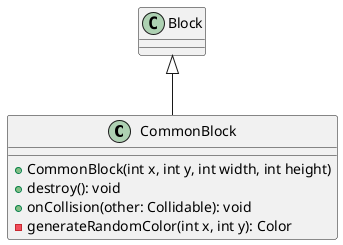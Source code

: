 @startuml
class CommonBlock extends Block {
    + CommonBlock(int x, int y, int width, int height)
    + destroy(): void
    + onCollision(other: Collidable): void
    - generateRandomColor(int x, int y): Color
}
@enduml

